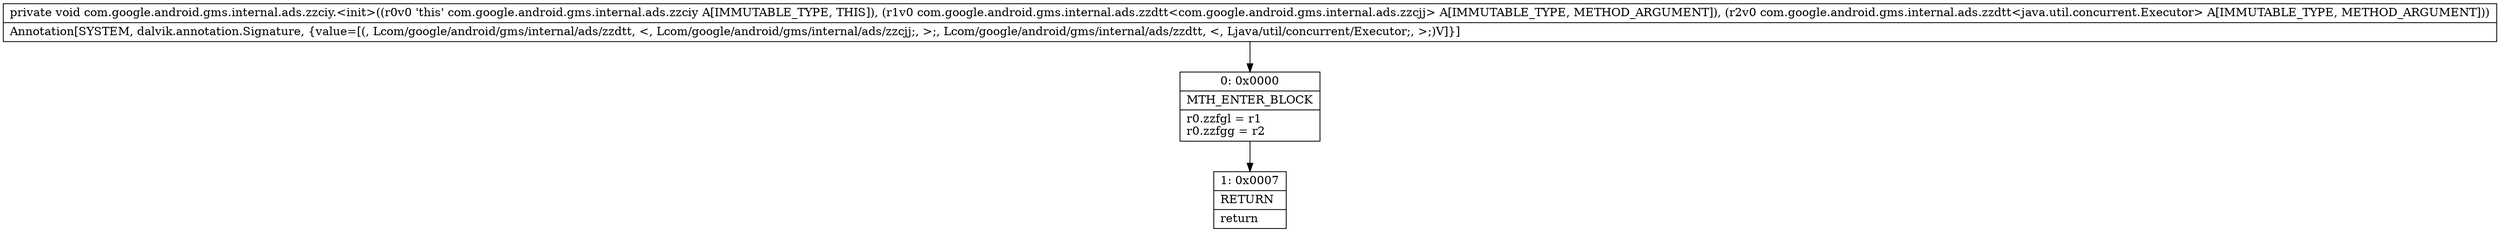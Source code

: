 digraph "CFG forcom.google.android.gms.internal.ads.zzciy.\<init\>(Lcom\/google\/android\/gms\/internal\/ads\/zzdtt;Lcom\/google\/android\/gms\/internal\/ads\/zzdtt;)V" {
Node_0 [shape=record,label="{0\:\ 0x0000|MTH_ENTER_BLOCK\l|r0.zzfgl = r1\lr0.zzfgg = r2\l}"];
Node_1 [shape=record,label="{1\:\ 0x0007|RETURN\l|return\l}"];
MethodNode[shape=record,label="{private void com.google.android.gms.internal.ads.zzciy.\<init\>((r0v0 'this' com.google.android.gms.internal.ads.zzciy A[IMMUTABLE_TYPE, THIS]), (r1v0 com.google.android.gms.internal.ads.zzdtt\<com.google.android.gms.internal.ads.zzcjj\> A[IMMUTABLE_TYPE, METHOD_ARGUMENT]), (r2v0 com.google.android.gms.internal.ads.zzdtt\<java.util.concurrent.Executor\> A[IMMUTABLE_TYPE, METHOD_ARGUMENT]))  | Annotation[SYSTEM, dalvik.annotation.Signature, \{value=[(, Lcom\/google\/android\/gms\/internal\/ads\/zzdtt, \<, Lcom\/google\/android\/gms\/internal\/ads\/zzcjj;, \>;, Lcom\/google\/android\/gms\/internal\/ads\/zzdtt, \<, Ljava\/util\/concurrent\/Executor;, \>;)V]\}]\l}"];
MethodNode -> Node_0;
Node_0 -> Node_1;
}

